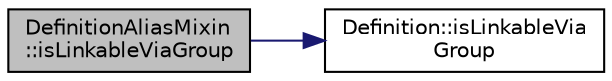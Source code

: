 digraph "DefinitionAliasMixin::isLinkableViaGroup"
{
 // LATEX_PDF_SIZE
  edge [fontname="Helvetica",fontsize="10",labelfontname="Helvetica",labelfontsize="10"];
  node [fontname="Helvetica",fontsize="10",shape=record];
  rankdir="LR";
  Node1 [label="DefinitionAliasMixin\l::isLinkableViaGroup",height=0.2,width=0.4,color="black", fillcolor="grey75", style="filled", fontcolor="black",tooltip=" "];
  Node1 -> Node2 [color="midnightblue",fontsize="10",style="solid",fontname="Helvetica"];
  Node2 [label="Definition::isLinkableVia\lGroup",height=0.2,width=0.4,color="black", fillcolor="white", style="filled",URL="$classDefinition.html#a45b38b9579a755f0d924275e945e8235",tooltip=" "];
}
